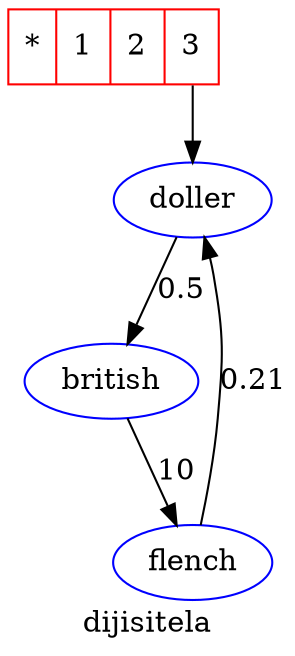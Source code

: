 digraph xxh{
    label = "dijisitela";
    node [color = blue];
    d[label="doller"];
    f[label="flench"];
    b[label="british"];
    d -> b[label = "0.5"];
    b -> f[label = "10"];
    f -> d[label = "0.21"];
    subgraph form{
        node [color = red ,shape =record];
        a[label = " *|<1>1|<2>2|<3>3"];
        a:3->d;
        a:2:b
    }   
}